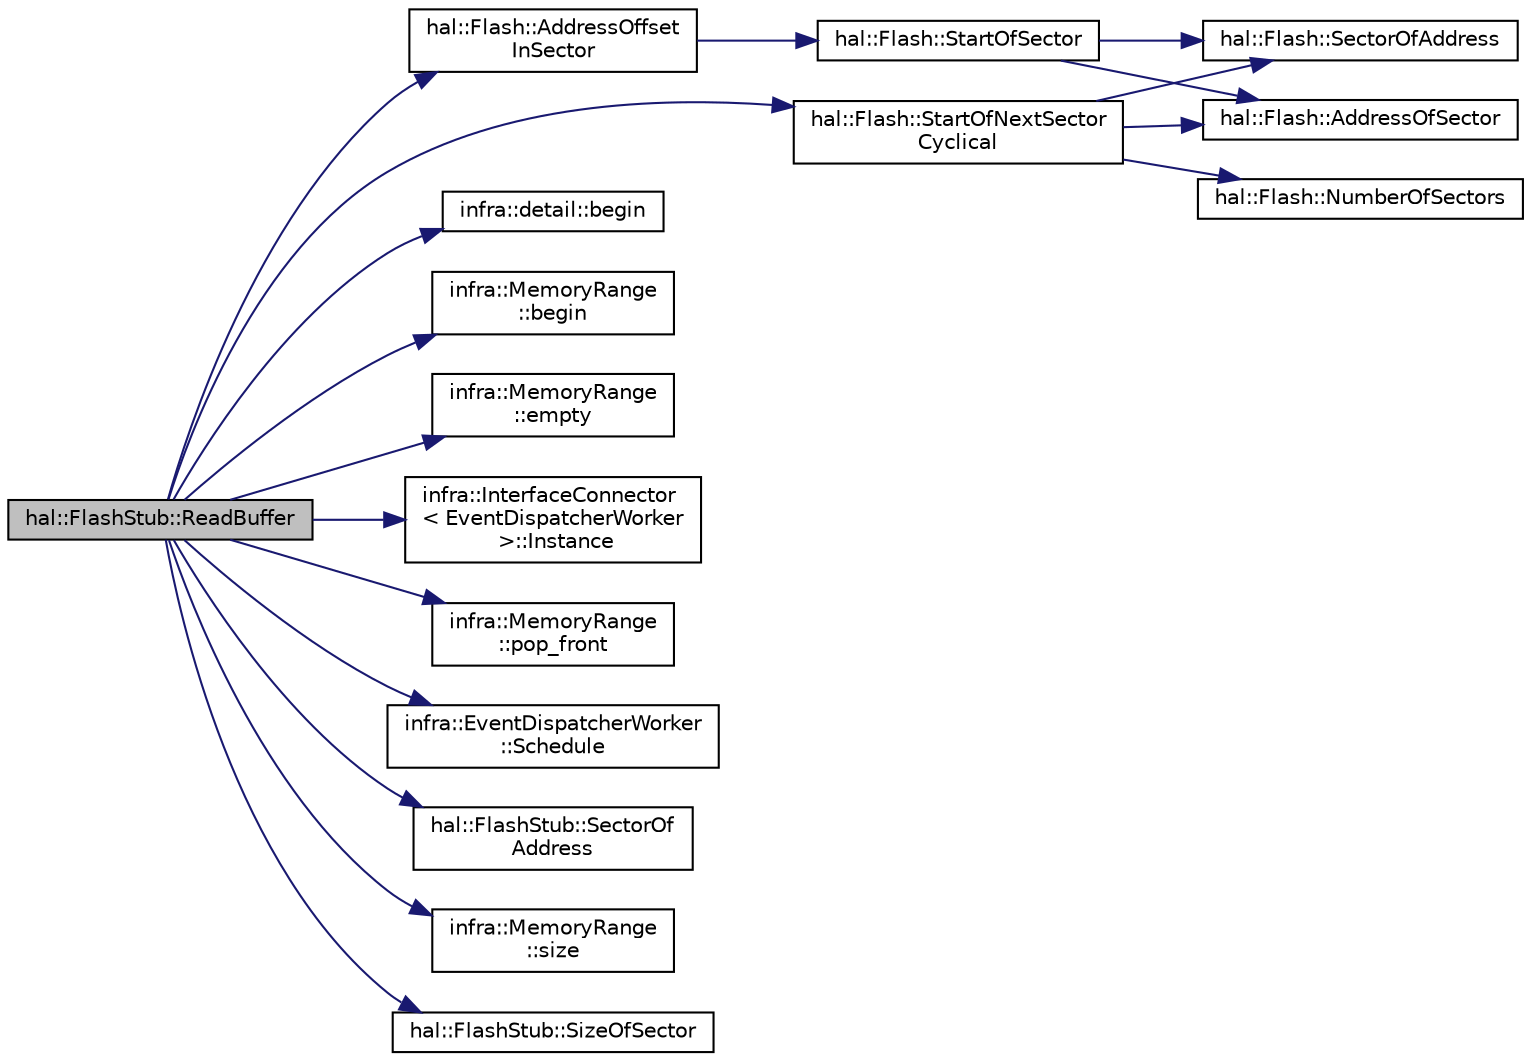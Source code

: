 digraph "hal::FlashStub::ReadBuffer"
{
 // INTERACTIVE_SVG=YES
  edge [fontname="Helvetica",fontsize="10",labelfontname="Helvetica",labelfontsize="10"];
  node [fontname="Helvetica",fontsize="10",shape=record];
  rankdir="LR";
  Node12 [label="hal::FlashStub::ReadBuffer",height=0.2,width=0.4,color="black", fillcolor="grey75", style="filled", fontcolor="black"];
  Node12 -> Node13 [color="midnightblue",fontsize="10",style="solid",fontname="Helvetica"];
  Node13 [label="hal::Flash::AddressOffset\lInSector",height=0.2,width=0.4,color="black", fillcolor="white", style="filled",URL="$dd/d95/classhal_1_1_flash.html#a86b9f5311a7ab95c5a9524b1c2cc2953"];
  Node13 -> Node14 [color="midnightblue",fontsize="10",style="solid",fontname="Helvetica"];
  Node14 [label="hal::Flash::StartOfSector",height=0.2,width=0.4,color="black", fillcolor="white", style="filled",URL="$dd/d95/classhal_1_1_flash.html#a82859c1d11698c606553fd546d0070f9"];
  Node14 -> Node15 [color="midnightblue",fontsize="10",style="solid",fontname="Helvetica"];
  Node15 [label="hal::Flash::AddressOfSector",height=0.2,width=0.4,color="black", fillcolor="white", style="filled",URL="$dd/d95/classhal_1_1_flash.html#a57e55c9b32c2eacb23e8a4e9dcb3133f"];
  Node14 -> Node16 [color="midnightblue",fontsize="10",style="solid",fontname="Helvetica"];
  Node16 [label="hal::Flash::SectorOfAddress",height=0.2,width=0.4,color="black", fillcolor="white", style="filled",URL="$dd/d95/classhal_1_1_flash.html#a8fdc674c7384cdfb555cad2201848751"];
  Node12 -> Node17 [color="midnightblue",fontsize="10",style="solid",fontname="Helvetica"];
  Node17 [label="infra::detail::begin",height=0.2,width=0.4,color="black", fillcolor="white", style="filled",URL="$d2/dc5/namespaceinfra_1_1detail.html#ad178b71c4a19a9b0bfe48a065920cf8c"];
  Node12 -> Node18 [color="midnightblue",fontsize="10",style="solid",fontname="Helvetica"];
  Node18 [label="infra::MemoryRange\l::begin",height=0.2,width=0.4,color="black", fillcolor="white", style="filled",URL="$d0/d6d/classinfra_1_1_memory_range.html#a7a83ceae17802af5ecebfb9557912ece"];
  Node12 -> Node19 [color="midnightblue",fontsize="10",style="solid",fontname="Helvetica"];
  Node19 [label="infra::MemoryRange\l::empty",height=0.2,width=0.4,color="black", fillcolor="white", style="filled",URL="$d0/d6d/classinfra_1_1_memory_range.html#a0dc90caa282524ee9828bf8128e3a569"];
  Node12 -> Node20 [color="midnightblue",fontsize="10",style="solid",fontname="Helvetica"];
  Node20 [label="infra::InterfaceConnector\l\< EventDispatcherWorker\l \>::Instance",height=0.2,width=0.4,color="black", fillcolor="white", style="filled",URL="$d3/d0e/classinfra_1_1_interface_connector.html#aed1d9e952d3d0dfa68e59ee4e868b380"];
  Node12 -> Node21 [color="midnightblue",fontsize="10",style="solid",fontname="Helvetica"];
  Node21 [label="infra::MemoryRange\l::pop_front",height=0.2,width=0.4,color="black", fillcolor="white", style="filled",URL="$d0/d6d/classinfra_1_1_memory_range.html#adf5b31ae0a4ccba88bb4b284935e8a1a"];
  Node12 -> Node22 [color="midnightblue",fontsize="10",style="solid",fontname="Helvetica"];
  Node22 [label="infra::EventDispatcherWorker\l::Schedule",height=0.2,width=0.4,color="black", fillcolor="white", style="filled",URL="$d7/d34/classinfra_1_1_event_dispatcher_worker.html#a5922b8fd5101b15f20b639fcd11fa272"];
  Node12 -> Node23 [color="midnightblue",fontsize="10",style="solid",fontname="Helvetica"];
  Node23 [label="hal::FlashStub::SectorOf\lAddress",height=0.2,width=0.4,color="black", fillcolor="white", style="filled",URL="$de/d6b/classhal_1_1_flash_stub.html#a0f2a4edfa36cfdc187e00daee9b56e82"];
  Node12 -> Node24 [color="midnightblue",fontsize="10",style="solid",fontname="Helvetica"];
  Node24 [label="infra::MemoryRange\l::size",height=0.2,width=0.4,color="black", fillcolor="white", style="filled",URL="$d0/d6d/classinfra_1_1_memory_range.html#ae8fbbf531d3696b6a64ac13385acdc66"];
  Node12 -> Node25 [color="midnightblue",fontsize="10",style="solid",fontname="Helvetica"];
  Node25 [label="hal::FlashStub::SizeOfSector",height=0.2,width=0.4,color="black", fillcolor="white", style="filled",URL="$de/d6b/classhal_1_1_flash_stub.html#ad0e2278c22799e288cfbce1e11fb5ce2"];
  Node12 -> Node26 [color="midnightblue",fontsize="10",style="solid",fontname="Helvetica"];
  Node26 [label="hal::Flash::StartOfNextSector\lCyclical",height=0.2,width=0.4,color="black", fillcolor="white", style="filled",URL="$dd/d95/classhal_1_1_flash.html#a67f022a19e3b9afd315b82ed09a3f97b"];
  Node26 -> Node15 [color="midnightblue",fontsize="10",style="solid",fontname="Helvetica"];
  Node26 -> Node27 [color="midnightblue",fontsize="10",style="solid",fontname="Helvetica"];
  Node27 [label="hal::Flash::NumberOfSectors",height=0.2,width=0.4,color="black", fillcolor="white", style="filled",URL="$dd/d95/classhal_1_1_flash.html#a95a53addc25efb18fe295f5124c29a25"];
  Node26 -> Node16 [color="midnightblue",fontsize="10",style="solid",fontname="Helvetica"];
}

